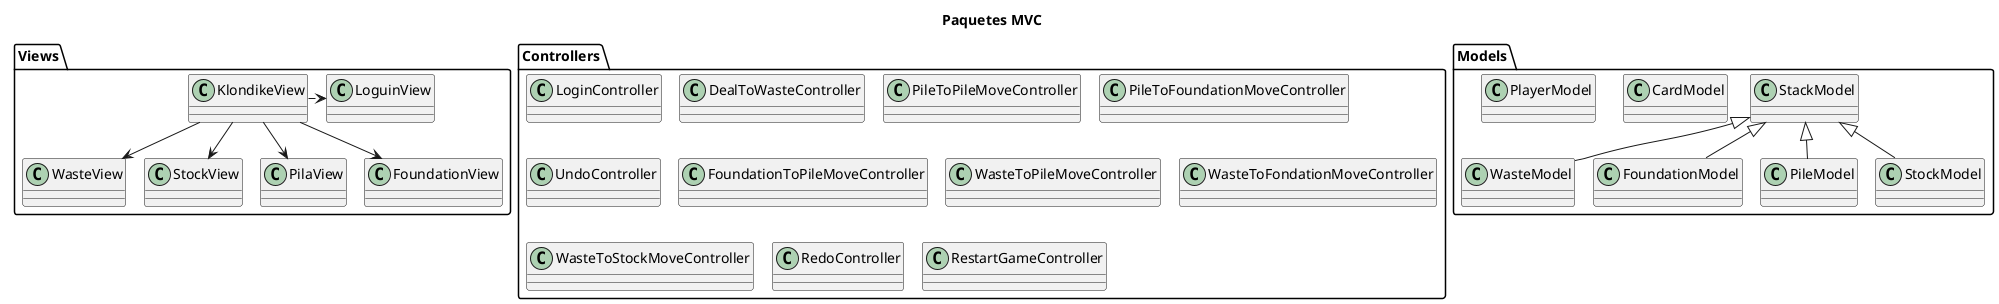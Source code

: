 @startuml ArquitecturaMVC
!pragma layout smetana
title Paquetes MVC
top to bottom direction
' left to right direction

package Views {
    class KlondikeView
    class WasteView
    class StockView
    class PilaView
    class FoundationView
    class LoguinView

    KlondikeView O-down-> WasteView
    KlondikeView O-down-> StockView
    KlondikeView O-down-> PilaView
    KlondikeView O-down-> FoundationView

    KlondikeView .right.> LoguinView

}

package Controllers {
    class LoginController
    class DealToWasteController
    class PileToPileMoveController
    class PileToFoundationMoveController
    class UndoController
    class FoundationToPileMoveController
    class WasteToPileMoveController
    class WasteToFondationMoveController
    class WasteToStockMoveController
    class RedoController
    class RestartGameController
} 
package Models {
    class StackModel
    class CardModel
    class PlayerModel
    class WasteModel
    class FoundationModel
    class PileModel
    class StockModel
    StackModel <|-down- WasteModel
    StackModel <|-down- FoundationModel
    StackModel <|-down- PileModel
    StackModel <|-down- StockModel
}

@enduml 